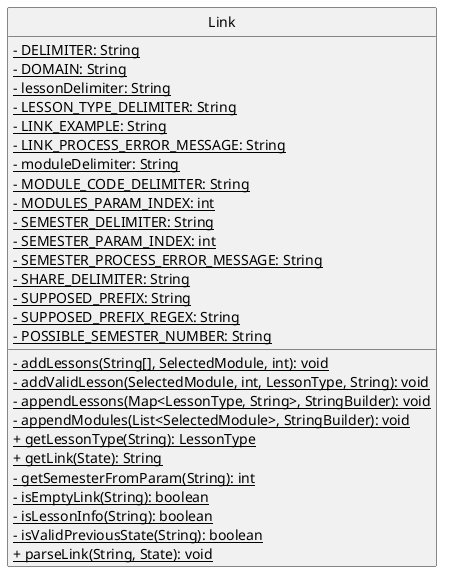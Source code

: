 @startuml
'https://plantuml.com/sequence-diagram
hide circle
skinparam classAttributeIconSize 0

class Link {
    <u>- DELIMITER: String
    <u>- DOMAIN: String
    <u>- lessonDelimiter: String
    <u>- LESSON_TYPE_DELIMITER: String
    <u>- LINK_EXAMPLE: String
    <u>- LINK_PROCESS_ERROR_MESSAGE: String
    <u>- moduleDelimiter: String
    <u>- MODULE_CODE_DELIMITER: String
    <u>- MODULES_PARAM_INDEX: int
    <u>- SEMESTER_DELIMITER: String
    <u>- SEMESTER_PARAM_INDEX: int
    <u>- SEMESTER_PROCESS_ERROR_MESSAGE: String
    <u>- SHARE_DELIMITER: String
    <u>- SUPPOSED_PREFIX: String
    <u>- SUPPOSED_PREFIX_REGEX: String
    <u>- POSSIBLE_SEMESTER_NUMBER: String

    <u>- addLessons(String[], SelectedModule, int): void
    <u>- addValidLesson(SelectedModule, int, LessonType, String): void
    <u>- appendLessons(Map<LessonType, String>, StringBuilder): void
    <u>- appendModules(List<SelectedModule>, StringBuilder): void
    <u>+ getLessonType(String): LessonType
    <u>+ getLink(State): String
    <u>- getSemesterFromParam(String): int
    <u>- isEmptyLink(String): boolean
    <u>- isLessonInfo(String): boolean
    <u>- isValidPreviousState(String): boolean
    <u>+ parseLink(String, State): void
}
@enduml